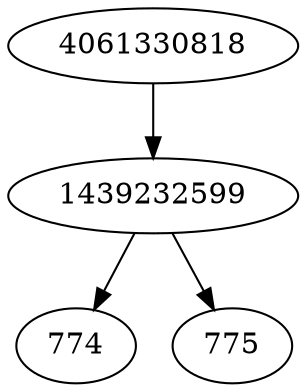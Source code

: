 strict digraph  {
4061330818;
1439232599;
774;
775;
4061330818 -> 1439232599;
1439232599 -> 774;
1439232599 -> 775;
}
